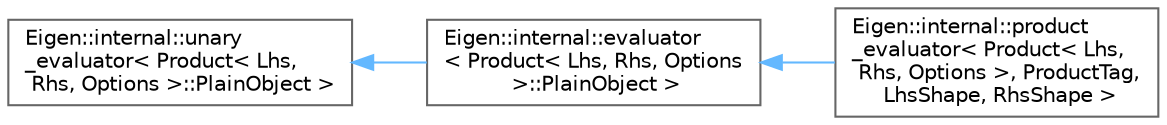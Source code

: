 digraph "Graphical Class Hierarchy"
{
 // LATEX_PDF_SIZE
  bgcolor="transparent";
  edge [fontname=Helvetica,fontsize=10,labelfontname=Helvetica,labelfontsize=10];
  node [fontname=Helvetica,fontsize=10,shape=box,height=0.2,width=0.4];
  rankdir="LR";
  Node0 [id="Node000000",label="Eigen::internal::unary\l_evaluator\< Product\< Lhs,\l Rhs, Options \>::PlainObject \>",height=0.2,width=0.4,color="grey40", fillcolor="white", style="filled",URL="$structEigen_1_1internal_1_1unary__evaluator.html",tooltip=" "];
  Node0 -> Node1 [id="edge1259_Node000000_Node000001",dir="back",color="steelblue1",style="solid",tooltip=" "];
  Node1 [id="Node000001",label="Eigen::internal::evaluator\l\< Product\< Lhs, Rhs, Options\l \>::PlainObject \>",height=0.2,width=0.4,color="grey40", fillcolor="white", style="filled",URL="$structEigen_1_1internal_1_1evaluator.html",tooltip=" "];
  Node1 -> Node2 [id="edge1260_Node000001_Node000002",dir="back",color="steelblue1",style="solid",tooltip=" "];
  Node2 [id="Node000002",label="Eigen::internal::product\l_evaluator\< Product\< Lhs,\l Rhs, Options \>, ProductTag,\l LhsShape, RhsShape \>",height=0.2,width=0.4,color="grey40", fillcolor="white", style="filled",URL="$structEigen_1_1internal_1_1product__evaluator_3_01Product_3_01Lhs_00_01Rhs_00_01Options_01_4_00_1613b834e750bfef62f7ea268a436c59.html",tooltip=" "];
}
